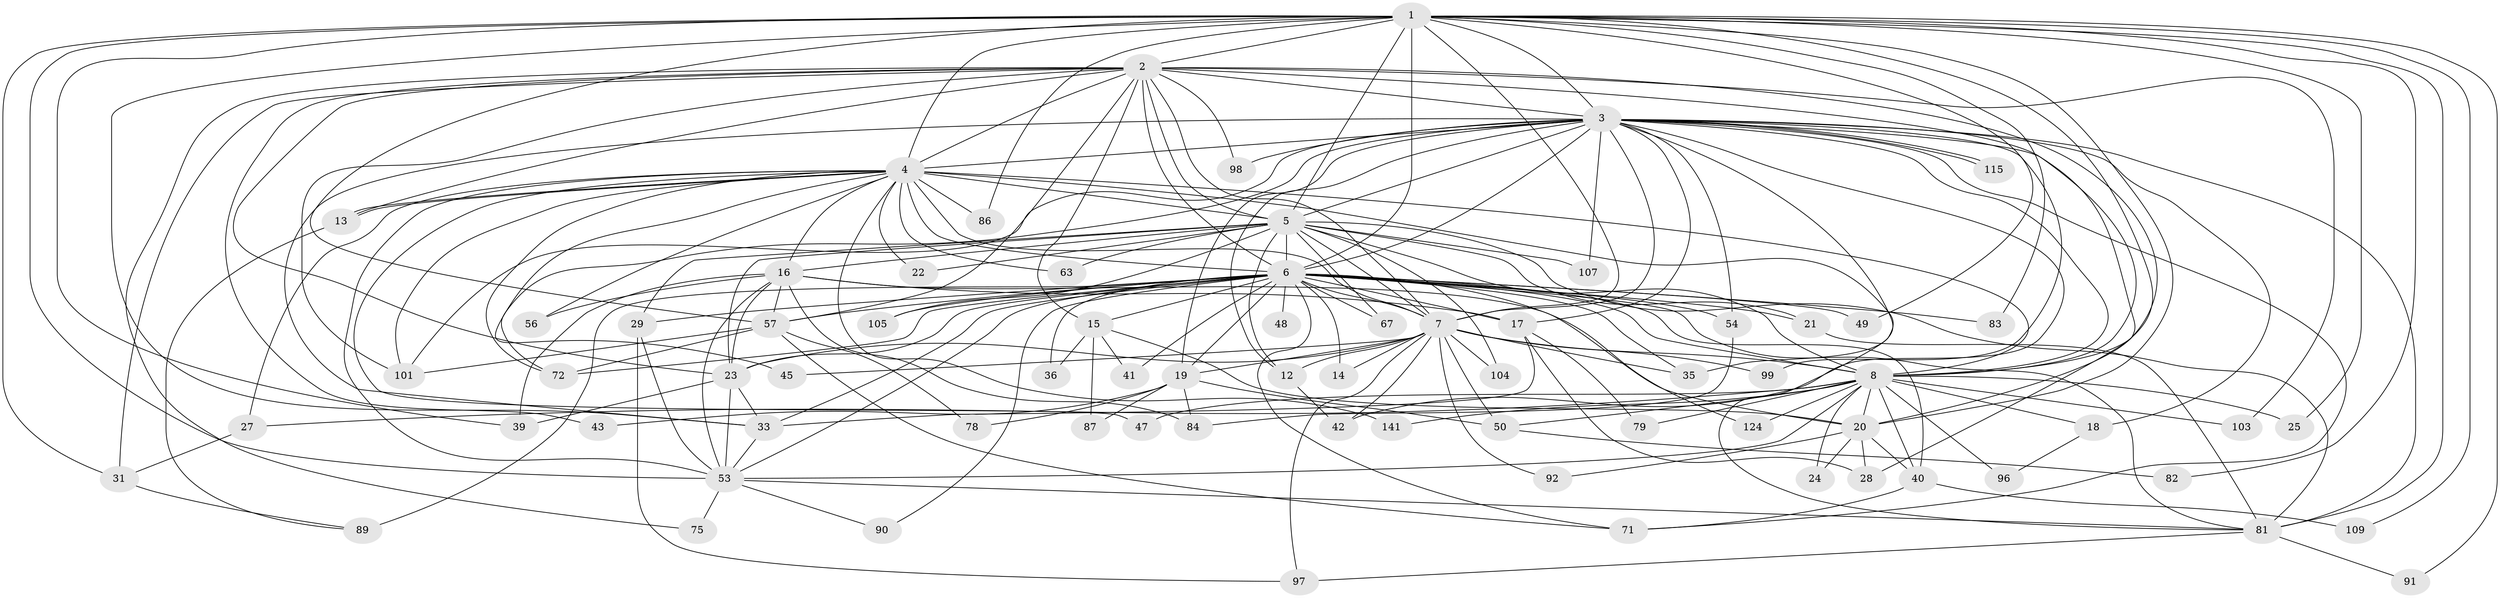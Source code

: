 // original degree distribution, {27: 0.006802721088435374, 19: 0.006802721088435374, 30: 0.006802721088435374, 28: 0.006802721088435374, 24: 0.006802721088435374, 22: 0.006802721088435374, 20: 0.006802721088435374, 25: 0.006802721088435374, 23: 0.006802721088435374, 21: 0.006802721088435374, 3: 0.17006802721088435, 4: 0.08843537414965986, 2: 0.5714285714285714, 8: 0.013605442176870748, 10: 0.006802721088435374, 7: 0.013605442176870748, 12: 0.006802721088435374, 5: 0.034013605442176874, 6: 0.02040816326530612, 9: 0.006802721088435374}
// Generated by graph-tools (version 1.1) at 2025/14/03/09/25 04:14:08]
// undirected, 73 vertices, 199 edges
graph export_dot {
graph [start="1"]
  node [color=gray90,style=filled];
  1 [super="+65+11"];
  2 [super="+132+52+74+102+37"];
  3;
  4;
  5;
  6 [super="+9"];
  7 [super="+26+30+77"];
  8;
  12;
  13;
  14;
  15;
  16 [super="+51"];
  17 [super="+34+32+93"];
  18;
  19;
  20 [super="+60+76+59+69"];
  21;
  22;
  23 [super="+38"];
  24;
  25;
  27;
  28;
  29 [super="+146"];
  31 [super="+111"];
  33 [super="+95"];
  35;
  36;
  39;
  40;
  41;
  42 [super="+68"];
  43;
  45;
  47;
  48;
  49;
  50;
  53 [super="+61+55"];
  54;
  56;
  57 [super="+142+73+100"];
  63;
  67;
  71 [super="+113"];
  72 [super="+122"];
  75;
  78;
  79;
  81 [super="+127+88"];
  82;
  83;
  84 [super="+125"];
  86;
  87;
  89 [super="+144"];
  90;
  91;
  92;
  96;
  97;
  98;
  99;
  101 [super="+138"];
  103;
  104;
  105;
  107;
  109;
  115;
  124;
  141;
  1 -- 2 [weight=2];
  1 -- 3;
  1 -- 4;
  1 -- 5;
  1 -- 6 [weight=5];
  1 -- 7 [weight=2];
  1 -- 8;
  1 -- 20;
  1 -- 25;
  1 -- 31;
  1 -- 33;
  1 -- 39;
  1 -- 49;
  1 -- 57 [weight=2];
  1 -- 82;
  1 -- 83;
  1 -- 86;
  1 -- 91;
  1 -- 109;
  1 -- 53;
  1 -- 81;
  2 -- 3 [weight=2];
  2 -- 4 [weight=2];
  2 -- 5 [weight=2];
  2 -- 6 [weight=4];
  2 -- 7 [weight=3];
  2 -- 8;
  2 -- 43;
  2 -- 98;
  2 -- 103;
  2 -- 31;
  2 -- 57 [weight=2];
  2 -- 13;
  2 -- 101;
  2 -- 20;
  2 -- 75;
  2 -- 15;
  2 -- 23;
  3 -- 4;
  3 -- 5;
  3 -- 6 [weight=4];
  3 -- 7;
  3 -- 8;
  3 -- 12;
  3 -- 17;
  3 -- 18;
  3 -- 19;
  3 -- 28;
  3 -- 35;
  3 -- 54;
  3 -- 81 [weight=2];
  3 -- 98;
  3 -- 99;
  3 -- 107;
  3 -- 115;
  3 -- 115;
  3 -- 42;
  3 -- 72;
  3 -- 33;
  3 -- 71;
  3 -- 101;
  4 -- 5;
  4 -- 6 [weight=6];
  4 -- 7;
  4 -- 8;
  4 -- 13;
  4 -- 13;
  4 -- 16;
  4 -- 22;
  4 -- 27;
  4 -- 45;
  4 -- 47;
  4 -- 56;
  4 -- 63;
  4 -- 86;
  4 -- 101;
  4 -- 141;
  4 -- 72;
  4 -- 81;
  4 -- 53;
  5 -- 6 [weight=4];
  5 -- 7 [weight=2];
  5 -- 8;
  5 -- 12;
  5 -- 16;
  5 -- 21;
  5 -- 22;
  5 -- 23;
  5 -- 29;
  5 -- 63;
  5 -- 67;
  5 -- 81;
  5 -- 104;
  5 -- 105;
  5 -- 107;
  6 -- 7 [weight=4];
  6 -- 8 [weight=4];
  6 -- 21;
  6 -- 29;
  6 -- 35;
  6 -- 36;
  6 -- 49;
  6 -- 54;
  6 -- 67;
  6 -- 83;
  6 -- 124;
  6 -- 81;
  6 -- 71;
  6 -- 72;
  6 -- 14;
  6 -- 15;
  6 -- 17 [weight=2];
  6 -- 19;
  6 -- 89 [weight=2];
  6 -- 90;
  6 -- 33;
  6 -- 40;
  6 -- 41;
  6 -- 105;
  6 -- 48 [weight=2];
  6 -- 53;
  6 -- 57;
  6 -- 23 [weight=2];
  7 -- 8 [weight=2];
  7 -- 14;
  7 -- 19;
  7 -- 42;
  7 -- 45;
  7 -- 104;
  7 -- 97;
  7 -- 50;
  7 -- 92;
  7 -- 35;
  7 -- 99;
  7 -- 23;
  7 -- 12;
  8 -- 18;
  8 -- 24;
  8 -- 25;
  8 -- 27;
  8 -- 40;
  8 -- 47;
  8 -- 50;
  8 -- 79;
  8 -- 96;
  8 -- 103;
  8 -- 124;
  8 -- 141;
  8 -- 20;
  8 -- 53;
  12 -- 42;
  13 -- 89;
  15 -- 20 [weight=2];
  15 -- 36;
  15 -- 41;
  15 -- 87;
  16 -- 17;
  16 -- 23;
  16 -- 53;
  16 -- 56;
  16 -- 57;
  16 -- 84;
  16 -- 20;
  16 -- 39;
  17 -- 79;
  17 -- 33 [weight=2];
  17 -- 28;
  18 -- 96;
  19 -- 43;
  19 -- 50;
  19 -- 78;
  19 -- 84;
  19 -- 87;
  20 -- 24;
  20 -- 28;
  20 -- 40;
  20 -- 92;
  21 -- 81;
  23 -- 33;
  23 -- 53;
  23 -- 39;
  27 -- 31;
  29 -- 97;
  29 -- 53;
  31 -- 89;
  33 -- 53;
  40 -- 71;
  40 -- 109;
  50 -- 82;
  53 -- 90;
  53 -- 81;
  53 -- 75;
  54 -- 84;
  57 -- 72;
  57 -- 78;
  57 -- 101;
  57 -- 71;
  81 -- 97;
  81 -- 91;
}
